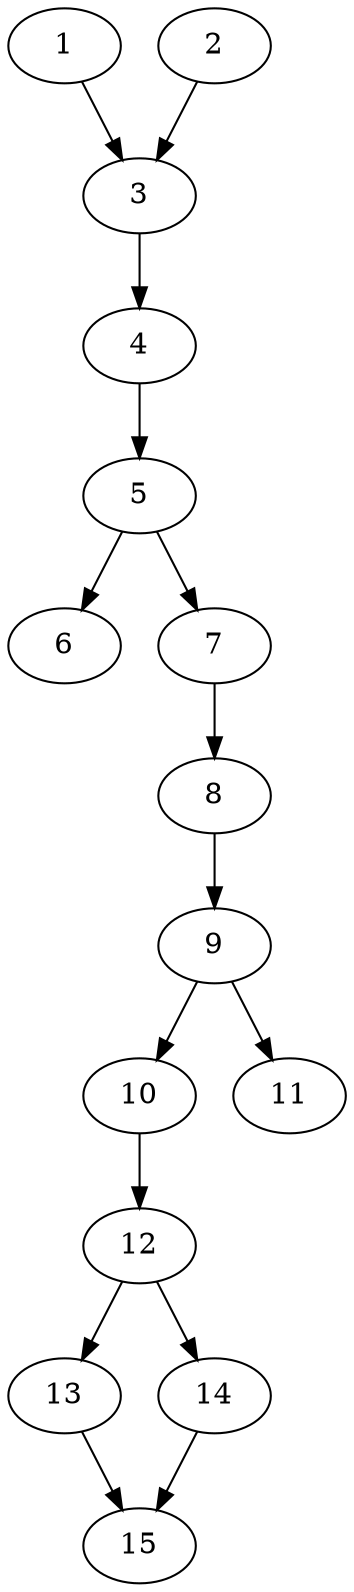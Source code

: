 // DAG automatically generated by daggen at Thu Oct  3 13:59:26 2019
// ./daggen --dot -n 15 --ccr 0.5 --fat 0.3 --regular 0.7 --density 0.7 --mindata 5242880 --maxdata 52428800 
digraph G {
  1 [size="80392192", alpha="0.17", expect_size="40196096"] 
  1 -> 3 [size ="40196096"]
  2 [size="101617664", alpha="0.09", expect_size="50808832"] 
  2 -> 3 [size ="50808832"]
  3 [size="66328576", alpha="0.02", expect_size="33164288"] 
  3 -> 4 [size ="33164288"]
  4 [size="36284416", alpha="0.16", expect_size="18142208"] 
  4 -> 5 [size ="18142208"]
  5 [size="13211648", alpha="0.08", expect_size="6605824"] 
  5 -> 6 [size ="6605824"]
  5 -> 7 [size ="6605824"]
  6 [size="23111680", alpha="0.04", expect_size="11555840"] 
  7 [size="74067968", alpha="0.14", expect_size="37033984"] 
  7 -> 8 [size ="37033984"]
  8 [size="85542912", alpha="0.00", expect_size="42771456"] 
  8 -> 9 [size ="42771456"]
  9 [size="56446976", alpha="0.02", expect_size="28223488"] 
  9 -> 10 [size ="28223488"]
  9 -> 11 [size ="28223488"]
  10 [size="17584128", alpha="0.00", expect_size="8792064"] 
  10 -> 12 [size ="8792064"]
  11 [size="25417728", alpha="0.13", expect_size="12708864"] 
  12 [size="11608064", alpha="0.02", expect_size="5804032"] 
  12 -> 13 [size ="5804032"]
  12 -> 14 [size ="5804032"]
  13 [size="55117824", alpha="0.04", expect_size="27558912"] 
  13 -> 15 [size ="27558912"]
  14 [size="63305728", alpha="0.16", expect_size="31652864"] 
  14 -> 15 [size ="31652864"]
  15 [size="43337728", alpha="0.10", expect_size="21668864"] 
}
